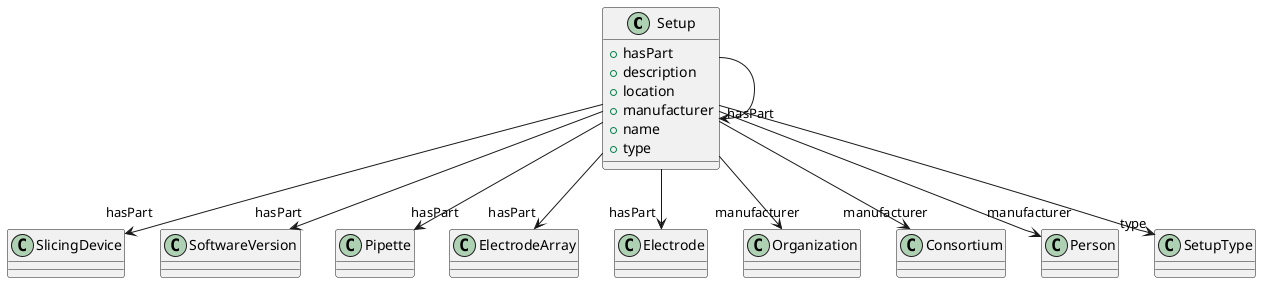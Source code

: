 @startuml
class Setup {
+hasPart
+description
+location
+manufacturer
+name
+type

}
Setup -d-> "hasPart" SlicingDevice
Setup -d-> "hasPart" Setup
Setup -d-> "hasPart" SoftwareVersion
Setup -d-> "hasPart" Pipette
Setup -d-> "hasPart" ElectrodeArray
Setup -d-> "hasPart" Electrode
Setup -d-> "manufacturer" Organization
Setup -d-> "manufacturer" Consortium
Setup -d-> "manufacturer" Person
Setup -d-> "type" SetupType

@enduml